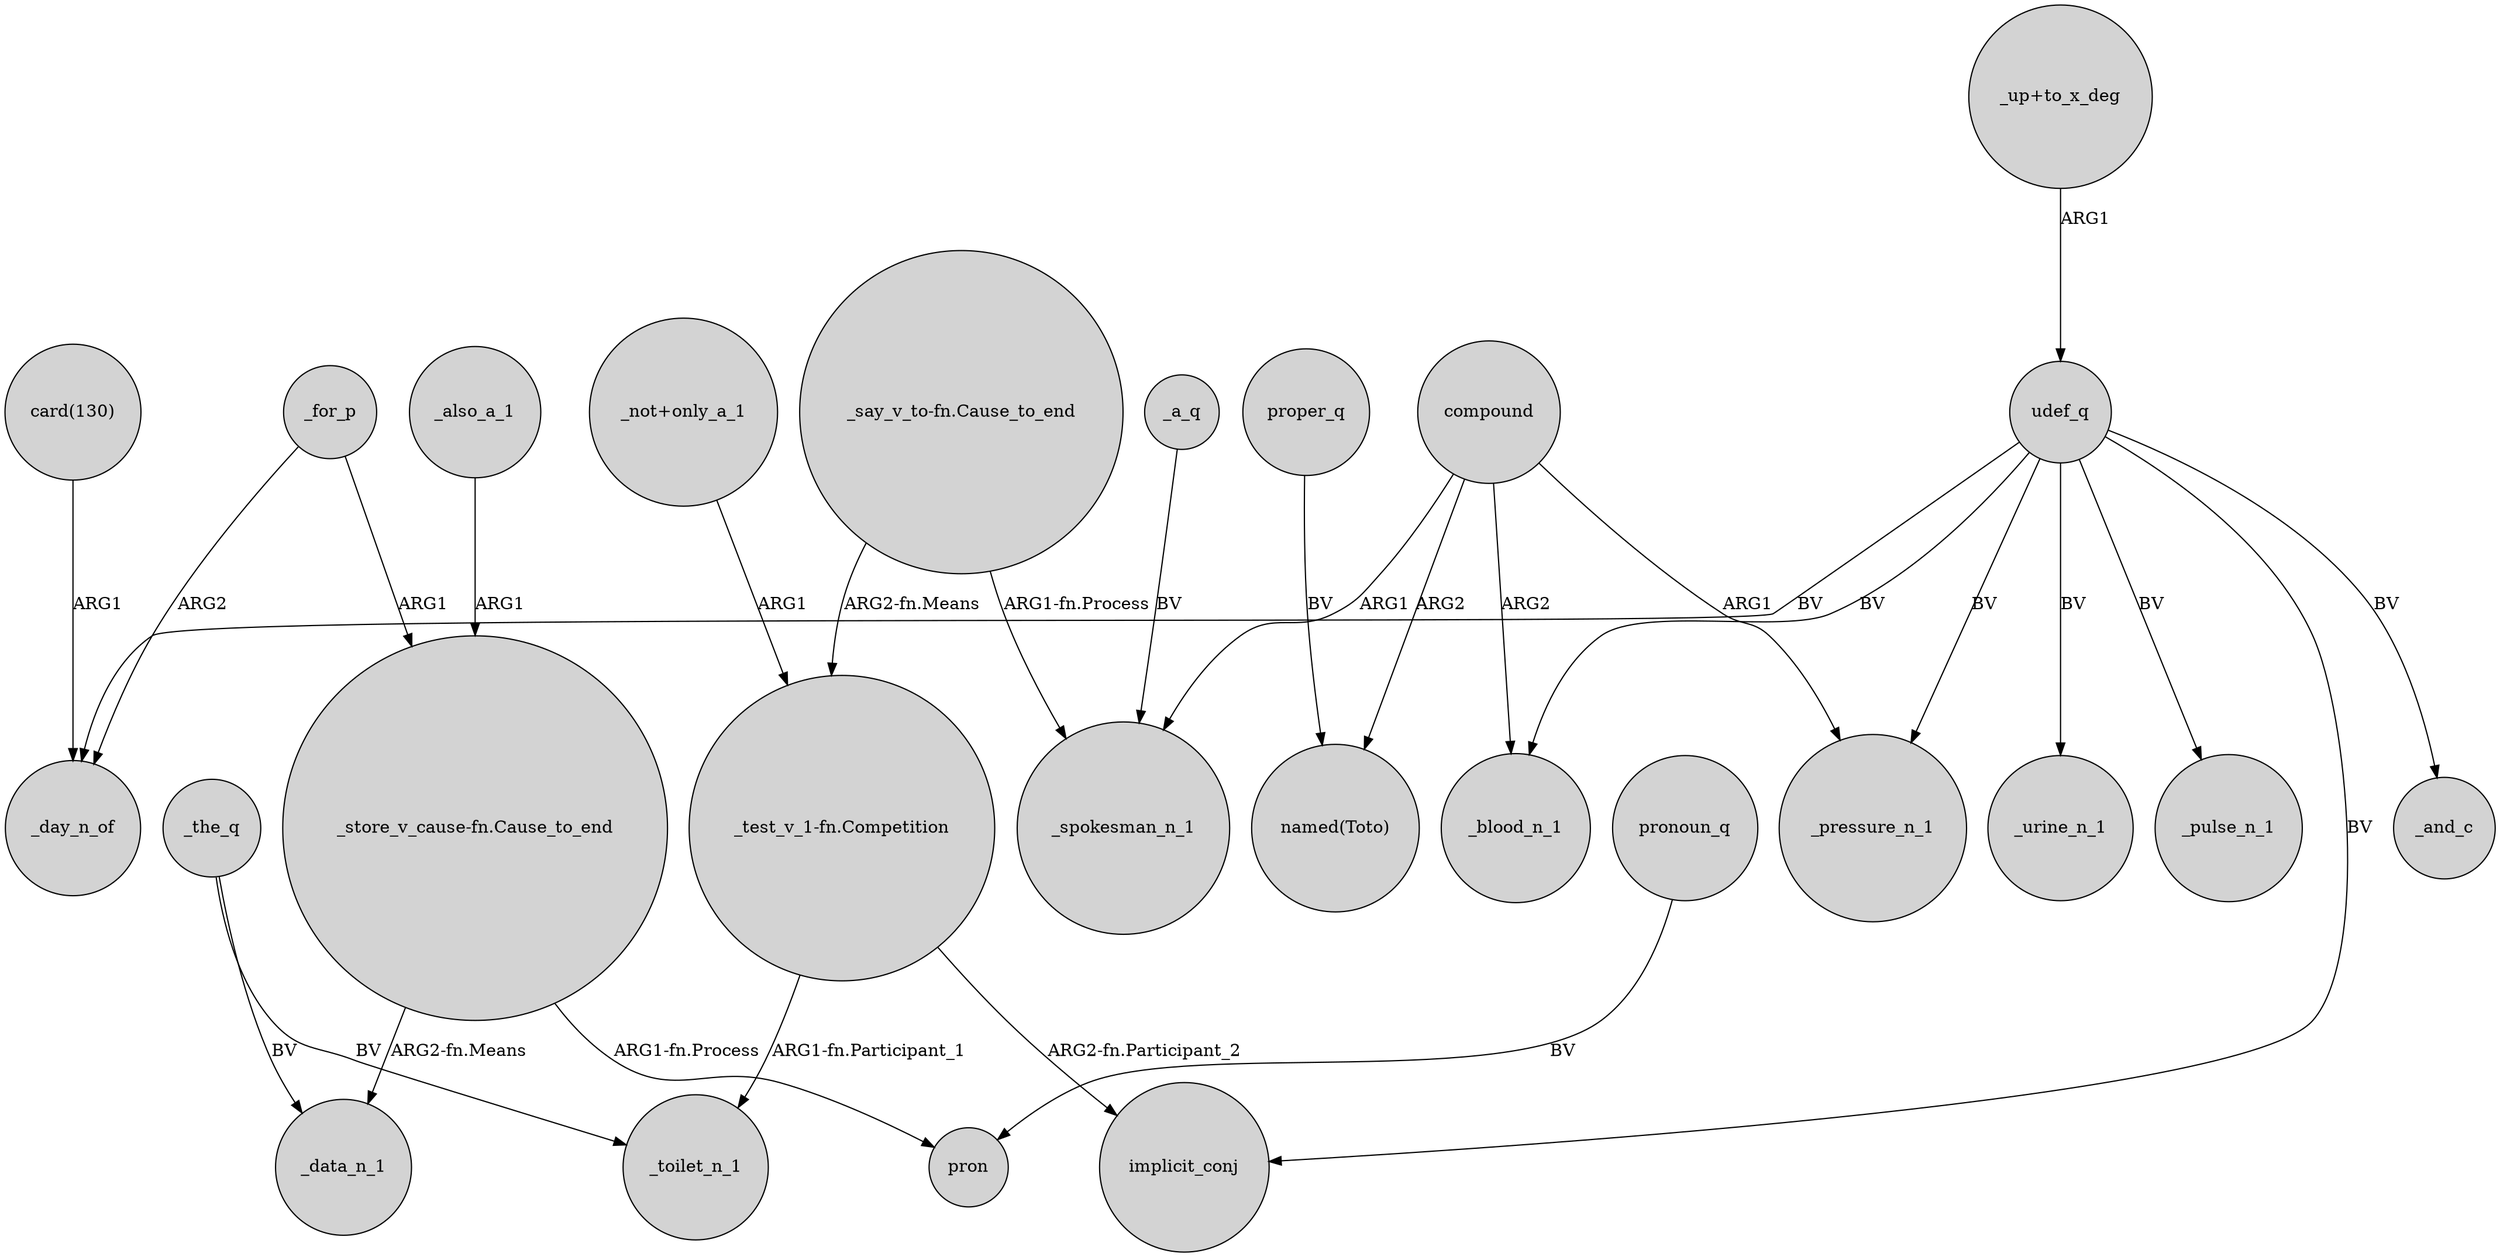 digraph {
	node [shape=circle style=filled]
	"_not+only_a_1" -> "_test_v_1-fn.Competition" [label=ARG1]
	"_store_v_cause-fn.Cause_to_end" -> _data_n_1 [label="ARG2-fn.Means"]
	compound -> _spokesman_n_1 [label=ARG1]
	"_test_v_1-fn.Competition" -> _toilet_n_1 [label="ARG1-fn.Participant_1"]
	_for_p -> _day_n_of [label=ARG2]
	"_say_v_to-fn.Cause_to_end" -> "_test_v_1-fn.Competition" [label="ARG2-fn.Means"]
	"card(130)" -> _day_n_of [label=ARG1]
	_also_a_1 -> "_store_v_cause-fn.Cause_to_end" [label=ARG1]
	"_test_v_1-fn.Competition" -> implicit_conj [label="ARG2-fn.Participant_2"]
	udef_q -> _and_c [label=BV]
	udef_q -> _pressure_n_1 [label=BV]
	pronoun_q -> pron [label=BV]
	udef_q -> _day_n_of [label=BV]
	proper_q -> "named(Toto)" [label=BV]
	_the_q -> _toilet_n_1 [label=BV]
	udef_q -> _urine_n_1 [label=BV]
	_the_q -> _data_n_1 [label=BV]
	udef_q -> _pulse_n_1 [label=BV]
	"_up+to_x_deg" -> udef_q [label=ARG1]
	"_say_v_to-fn.Cause_to_end" -> _spokesman_n_1 [label="ARG1-fn.Process"]
	udef_q -> _blood_n_1 [label=BV]
	"_store_v_cause-fn.Cause_to_end" -> pron [label="ARG1-fn.Process"]
	compound -> _pressure_n_1 [label=ARG1]
	_a_q -> _spokesman_n_1 [label=BV]
	_for_p -> "_store_v_cause-fn.Cause_to_end" [label=ARG1]
	compound -> _blood_n_1 [label=ARG2]
	udef_q -> implicit_conj [label=BV]
	compound -> "named(Toto)" [label=ARG2]
}
